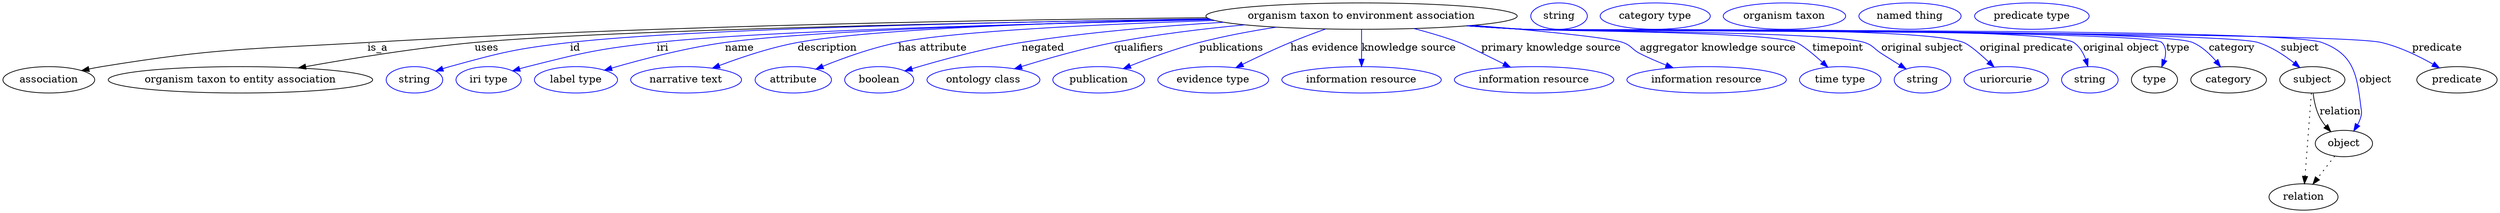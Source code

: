 digraph {
	graph [bb="0,0,3393,283"];
	node [label="\N"];
	"organism taxon to environment association"	[height=0.5,
		label="organism taxon to environment association",
		pos="1846.4,265",
		width=5.8856];
	association	[height=0.5,
		pos="62.394,178",
		width=1.7332];
	"organism taxon to environment association" -> association	[label=is_a,
		lp="508.39,221.5",
		pos="e,106.89,190.69 1636,262.8 1370,260.31 897.85,252.64 494.39,229 333.56,219.58 292.37,222.16 133.39,196 128,195.11 122.41,194.04 \
116.84,192.87"];
	"organism taxon to entity association"	[height=0.5,
		pos="322.39,178",
		width=5.0009];
	"organism taxon to environment association" -> "organism taxon to entity association"	[label=uses,
		lp="656.89,221.5",
		pos="e,401.11,194.23 1639.4,261.17 1347,256.62 827.91,246.39 640.39,229 562.48,221.77 474.67,207.5 411.1,196.04"];
	id	[color=blue,
		height=0.5,
		label=string,
		pos="558.39,178",
		width=1.0652];
	"organism taxon to environment association" -> id	[color=blue,
		label=id,
		lp="777.39,221.5",
		pos="e,587.37,190.01 1638.8,261.35 1374.4,257.25 932.56,247.82 770.39,229 696.54,220.43 678.06,215.79 606.39,196 603.28,195.14 600.08,\
194.18 596.89,193.17",
		style=solid];
	iri	[color=blue,
		height=0.5,
		label="iri type",
		pos="659.39,178",
		width=1.2277];
	"organism taxon to environment association" -> iri	[color=blue,
		label=iri,
		lp="896.39,221.5",
		pos="e,692.01,190.17 1642.3,260.11 1405.3,254.96 1029,244.66 888.39,229 809.3,220.19 789.55,215.53 712.39,196 708.96,195.13 705.43,194.16 \
701.9,193.14",
		style=solid];
	name	[color=blue,
		height=0.5,
		label="label type",
		pos="778.39,178",
		width=1.5707];
	"organism taxon to environment association" -> name	[color=blue,
		label=name,
		lp="1000.4,221.5",
		pos="e,817.4,191.21 1641.5,260.39 1426.6,255.76 1103.1,246.2 980.39,229 927.18,221.54 867.61,205.87 827.04,194.05",
		style=solid];
	description	[color=blue,
		height=0.5,
		label="narrative text",
		pos="928.39,178",
		width=2.0943];
	"organism taxon to environment association" -> description	[color=blue,
		label=description,
		lp="1119.9,221.5",
		pos="e,964.28,193.99 1639.9,260.93 1450,256.95 1182.8,248.1 1079.4,229 1043,222.28 1003.4,208.92 973.88,197.7",
		style=solid];
	"has attribute"	[color=blue,
		height=0.5,
		label=attribute,
		pos="1073.4,178",
		width=1.4443];
	"organism taxon to environment association" -> "has attribute"	[color=blue,
		label="has attribute",
		lp="1263.4,221.5",
		pos="e,1104.2,192.62 1646.7,258.98 1493.7,254 1295.8,244.77 1216.4,229 1180.7,221.92 1141.9,207.92 1113.7,196.52",
		style=solid];
	negated	[color=blue,
		height=0.5,
		label=boolean,
		pos="1190.4,178",
		width=1.2999];
	"organism taxon to environment association" -> negated	[color=blue,
		label=negated,
		lp="1412.4,221.5",
		pos="e,1225.2,190.23 1658.6,256.61 1574.1,251.54 1473.4,243.07 1383.4,229 1331.8,220.93 1273.9,204.98 1235.1,193.26",
		style=solid];
	qualifiers	[color=blue,
		height=0.5,
		label="ontology class",
		pos="1331.4,178",
		width=2.1304];
	"organism taxon to environment association" -> qualifiers	[color=blue,
		label=qualifiers,
		lp="1542.9,221.5",
		pos="e,1373.7,193.09 1687.4,253.1 1630.9,247.75 1567,240 1509.4,229 1466.3,220.77 1418.5,207.08 1383.3,196.11",
		style=solid];
	publications	[color=blue,
		height=0.5,
		label=publication,
		pos="1488.4,178",
		width=1.7332];
	"organism taxon to environment association" -> publications	[color=blue,
		label=publications,
		lp="1669.4,221.5",
		pos="e,1521.9,193.28 1730.3,249.91 1696.2,244.62 1659.1,237.72 1625.4,229 1593.2,220.66 1558,207.71 1531.3,197.08",
		style=solid];
	"has evidence"	[color=blue,
		height=0.5,
		label="evidence type",
		pos="1644.4,178",
		width=2.0943];
	"organism taxon to environment association" -> "has evidence"	[color=blue,
		label="has evidence",
		lp="1795.9,221.5",
		pos="e,1675.3,194.69 1797.7,247.48 1782.1,241.92 1764.9,235.48 1749.4,229 1727.6,219.91 1703.8,208.7 1684.4,199.2",
		style=solid];
	"knowledge source"	[color=blue,
		height=0.5,
		label="information resource",
		pos="1846.4,178",
		width=3.015];
	"organism taxon to environment association" -> "knowledge source"	[color=blue,
		label="knowledge source",
		lp="1910.9,221.5",
		pos="e,1846.4,196.18 1846.4,246.8 1846.4,235.16 1846.4,219.55 1846.4,206.24",
		style=solid];
	"primary knowledge source"	[color=blue,
		height=0.5,
		label="information resource",
		pos="2081.4,178",
		width=3.015];
	"organism taxon to environment association" -> "primary knowledge source"	[color=blue,
		label="primary knowledge source",
		lp="2104.4,221.5",
		pos="e,2049.1,195.23 1917.6,248.04 1937.8,242.76 1959.7,236.33 1979.4,229 1985.7,226.64 2014.6,212.46 2040,199.8",
		style=solid];
	"aggregator knowledge source"	[color=blue,
		height=0.5,
		label="information resource",
		pos="2316.4,178",
		width=3.015];
	"organism taxon to environment association" -> "aggregator knowledge source"	[color=blue,
		label="aggregator knowledge source",
		lp="2331.9,221.5",
		pos="e,2270.7,194.43 1998.5,252.43 2086.1,245.16 2182.8,235.9 2202.4,229 2213.9,224.95 2214.5,219.55 2225.4,214 2236.7,208.22 2249.2,\
202.83 2261.2,198.09",
		style=solid];
	timepoint	[color=blue,
		height=0.5,
		label="time type",
		pos="2498.4,178",
		width=1.5346];
	"organism taxon to environment association" -> timepoint	[color=blue,
		label=timepoint,
		lp="2495.4,221.5",
		pos="e,2481.5,195.2 1994.1,252.06 2018.5,250.25 2043.7,248.49 2067.4,247 2108.6,244.42 2399.9,243.99 2438.4,229 2446.3,225.9 2461,213.76 \
2473.8,202.22",
		style=solid];
	"original subject"	[color=blue,
		height=0.5,
		label=string,
		pos="2610.4,178",
		width=1.0652];
	"organism taxon to environment association" -> "original subject"	[color=blue,
		label="original subject",
		lp="2610.4,221.5",
		pos="e,2588.3,192.7 1992.6,251.97 2017.5,250.14 2043.2,248.4 2067.4,247 2118.9,244.02 2482.2,244.66 2531.4,229 2543,225.3 2544.1,220.57 \
2554.4,214 2562.6,208.79 2571.4,203.21 2579.7,198.07",
		style=solid];
	"original predicate"	[color=blue,
		height=0.5,
		label=uriorcurie,
		pos="2724.4,178",
		width=1.5887];
	"organism taxon to environment association" -> "original predicate"	[color=blue,
		label="original predicate",
		lp="2751.9,221.5",
		pos="e,2707.8,195.5 1991.7,251.85 2016.9,250.02 2042.9,248.31 2067.4,247 2133.9,243.45 2604.3,253.12 2666.4,229 2674.1,225.99 2688.2,\
213.99 2700.5,202.5",
		style=solid];
	"original object"	[color=blue,
		height=0.5,
		label=string,
		pos="2838.4,178",
		width=1.0652];
	"organism taxon to environment association" -> "original object"	[color=blue,
		label="original object",
		lp="2880.9,221.5",
		pos="e,2835.6,196.43 1990.8,251.79 2016.3,249.95 2042.6,248.25 2067.4,247 2109,244.9 2781.8,252.16 2816.4,229 2824.3,223.71 2829.4,214.89 \
2832.6,206.12",
		style=solid];
	type	[height=0.5,
		pos="2926.4,178",
		width=0.86659];
	"organism taxon to environment association" -> type	[color=blue,
		label=type,
		lp="2958.4,221.5",
		pos="e,2936.3,195.51 1990.2,251.77 2015.9,249.91 2042.4,248.22 2067.4,247 2091.5,245.82 2919.5,246.25 2936.4,229 2942.6,222.66 2942.4,\
213.62 2939.9,204.96",
		style=solid];
	category	[height=0.5,
		pos="3027.4,178",
		width=1.4263];
	"organism taxon to environment association" -> category	[color=blue,
		label=category,
		lp="3031.9,221.5",
		pos="e,3016.3,195.84 1990.2,251.75 2015.9,249.9 2042.4,248.21 2067.4,247 2118,244.56 2931.9,249.07 2978.4,229 2990.8,223.65 3001.6,213.55 \
3009.9,203.82",
		style=solid];
	subject	[height=0.5,
		pos="3141.4,178",
		width=1.2277];
	"organism taxon to environment association" -> subject	[color=blue,
		label=subject,
		lp="3124.4,221.5",
		pos="e,3124.4,194.74 1989.9,251.73 2015.7,249.88 2042.3,248.19 2067.4,247 2122.9,244.37 3014.4,245.74 3067.4,229 3085.4,223.31 3103,211.73 \
3116.5,201.14",
		style=solid];
	object	[height=0.5,
		pos="3184.4,91",
		width=1.0832];
	"organism taxon to environment association" -> object	[color=blue,
		label=object,
		lp="3227.4,178",
		pos="e,3197.8,108.09 1989.6,251.72 2015.5,249.86 2042.2,248.18 2067.4,247 2127.7,244.18 3097.7,249.89 3154.4,229 3196.9,213.34 3202.1,\
186.96 3207.4,142 3208.2,135.38 3209.3,133.39 3207.4,127 3206.4,123.55 3204.9,120.13 3203.1,116.85",
		style=solid];
	predicate	[height=0.5,
		pos="3338.4,178",
		width=1.5165];
	"organism taxon to environment association" -> predicate	[color=blue,
		label=predicate,
		lp="3311.4,221.5",
		pos="e,3314.6,194.31 1989.6,251.7 2015.5,249.84 2042.2,248.16 2067.4,247 2132.2,244.01 3172.3,244.03 3235.4,229 3260.3,223.08 3286.1,\
210.49 3305.7,199.42",
		style=solid];
	association_type	[color=blue,
		height=0.5,
		label=string,
		pos="2114.4,265",
		width=1.0652];
	association_category	[color=blue,
		height=0.5,
		label="category type",
		pos="2245.4,265",
		width=2.0762];
	subject -> object	[label=relation,
		lp="3179.4,134.5",
		pos="e,3166.5,107.23 3142.5,159.55 3143.7,149.57 3146.2,137.07 3151.4,127 3153.6,122.68 3156.5,118.52 3159.7,114.66"];
	relation	[height=0.5,
		pos="3129.4,18",
		width=1.2999];
	subject -> relation	[pos="e,3130.7,36.188 3140.1,159.79 3138,132.48 3134,78.994 3131.5,46.38",
		style=dotted];
	"organism taxon to environment association_subject"	[color=blue,
		height=0.5,
		label="organism taxon",
		pos="2421.4,265",
		width=2.3109];
	object -> relation	[pos="e,3142.2,35.54 3171.9,73.889 3165,64.939 3156.2,53.617 3148.4,43.584",
		style=dotted];
	"organism taxon to environment association_object"	[color=blue,
		height=0.5,
		label="named thing",
		pos="2592.4,265",
		width=1.9318];
	"organism taxon to environment association_predicate"	[color=blue,
		height=0.5,
		label="predicate type",
		pos="2758.4,265",
		width=2.1665];
}
